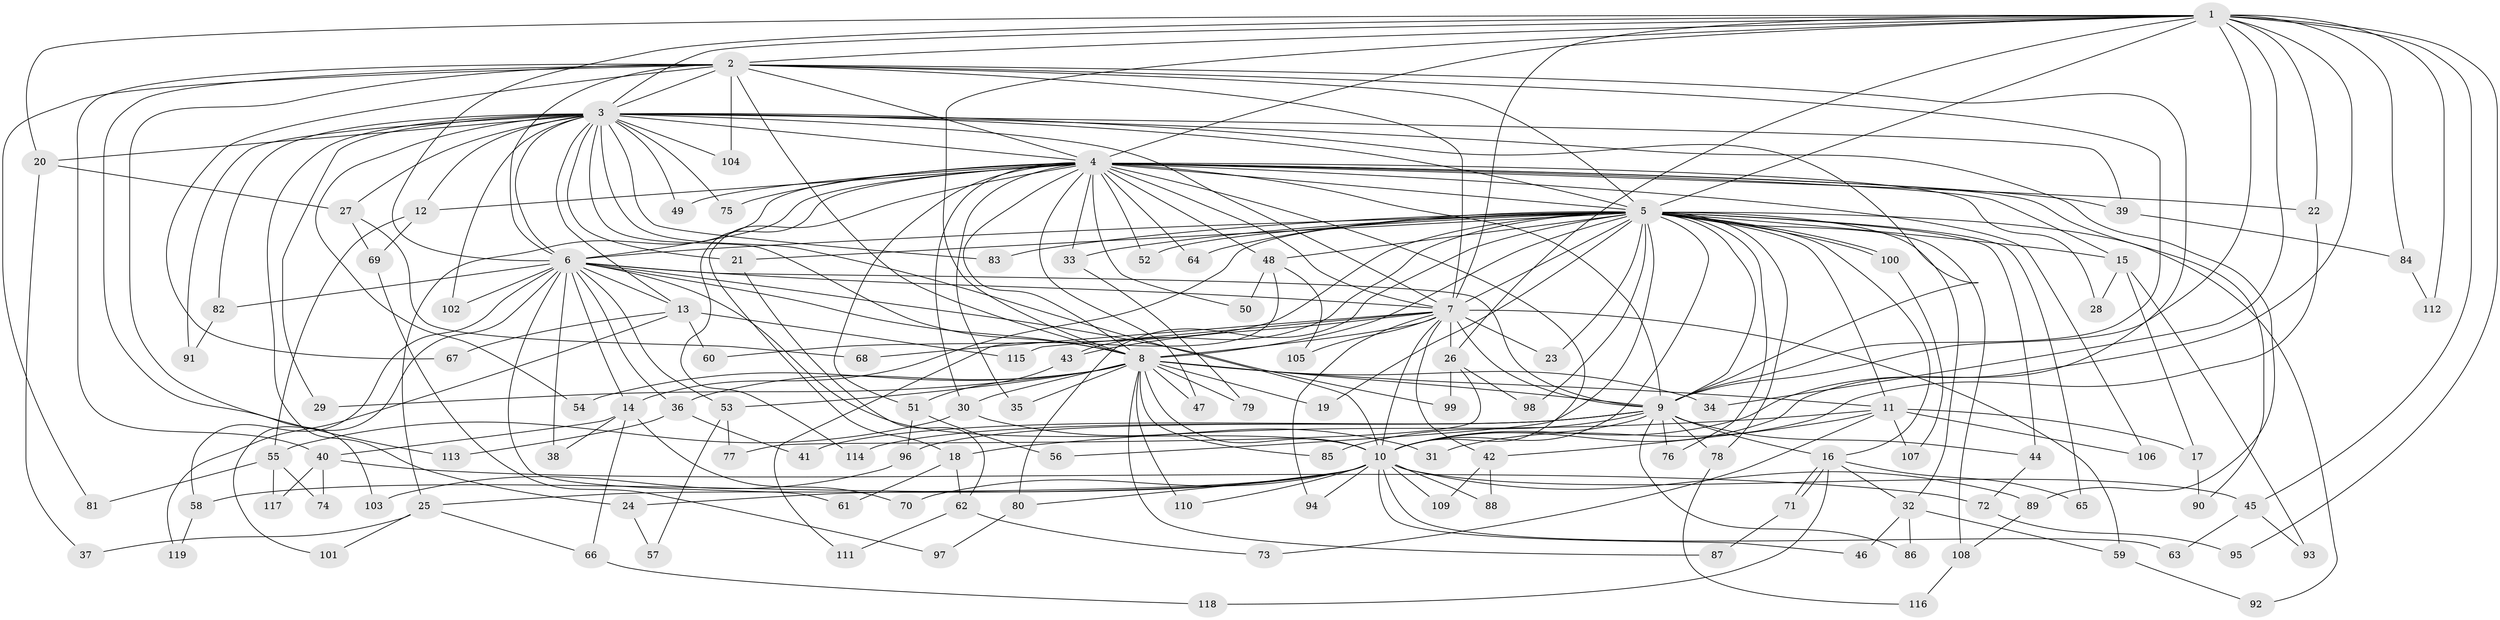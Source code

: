 // Generated by graph-tools (version 1.1) at 2025/13/03/09/25 04:13:41]
// undirected, 119 vertices, 263 edges
graph export_dot {
graph [start="1"]
  node [color=gray90,style=filled];
  1;
  2;
  3;
  4;
  5;
  6;
  7;
  8;
  9;
  10;
  11;
  12;
  13;
  14;
  15;
  16;
  17;
  18;
  19;
  20;
  21;
  22;
  23;
  24;
  25;
  26;
  27;
  28;
  29;
  30;
  31;
  32;
  33;
  34;
  35;
  36;
  37;
  38;
  39;
  40;
  41;
  42;
  43;
  44;
  45;
  46;
  47;
  48;
  49;
  50;
  51;
  52;
  53;
  54;
  55;
  56;
  57;
  58;
  59;
  60;
  61;
  62;
  63;
  64;
  65;
  66;
  67;
  68;
  69;
  70;
  71;
  72;
  73;
  74;
  75;
  76;
  77;
  78;
  79;
  80;
  81;
  82;
  83;
  84;
  85;
  86;
  87;
  88;
  89;
  90;
  91;
  92;
  93;
  94;
  95;
  96;
  97;
  98;
  99;
  100;
  101;
  102;
  103;
  104;
  105;
  106;
  107;
  108;
  109;
  110;
  111;
  112;
  113;
  114;
  115;
  116;
  117;
  118;
  119;
  1 -- 2;
  1 -- 3;
  1 -- 4;
  1 -- 5;
  1 -- 6;
  1 -- 7;
  1 -- 8;
  1 -- 9;
  1 -- 10;
  1 -- 20;
  1 -- 22;
  1 -- 26;
  1 -- 34;
  1 -- 45;
  1 -- 84;
  1 -- 95;
  1 -- 112;
  2 -- 3;
  2 -- 4;
  2 -- 5;
  2 -- 6;
  2 -- 7;
  2 -- 8;
  2 -- 9;
  2 -- 10;
  2 -- 40;
  2 -- 67;
  2 -- 81;
  2 -- 103;
  2 -- 104;
  2 -- 113;
  3 -- 4;
  3 -- 5;
  3 -- 6;
  3 -- 7;
  3 -- 8;
  3 -- 9;
  3 -- 10;
  3 -- 12;
  3 -- 13;
  3 -- 20;
  3 -- 21;
  3 -- 24;
  3 -- 27;
  3 -- 29;
  3 -- 39;
  3 -- 49;
  3 -- 54;
  3 -- 75;
  3 -- 82;
  3 -- 83;
  3 -- 89;
  3 -- 91;
  3 -- 102;
  3 -- 104;
  4 -- 5;
  4 -- 6;
  4 -- 7;
  4 -- 8;
  4 -- 9;
  4 -- 10;
  4 -- 12;
  4 -- 15;
  4 -- 18;
  4 -- 22;
  4 -- 25;
  4 -- 28;
  4 -- 30;
  4 -- 33;
  4 -- 35;
  4 -- 39;
  4 -- 47;
  4 -- 48;
  4 -- 49;
  4 -- 50;
  4 -- 51;
  4 -- 52;
  4 -- 64;
  4 -- 75;
  4 -- 90;
  4 -- 106;
  4 -- 114;
  5 -- 6;
  5 -- 7;
  5 -- 8;
  5 -- 9;
  5 -- 10;
  5 -- 11;
  5 -- 14;
  5 -- 15;
  5 -- 16;
  5 -- 19;
  5 -- 21;
  5 -- 23;
  5 -- 32;
  5 -- 33;
  5 -- 43;
  5 -- 44;
  5 -- 48;
  5 -- 52;
  5 -- 56;
  5 -- 60;
  5 -- 64;
  5 -- 65;
  5 -- 76;
  5 -- 78;
  5 -- 80;
  5 -- 83;
  5 -- 92;
  5 -- 98;
  5 -- 100;
  5 -- 100;
  5 -- 108;
  6 -- 7;
  6 -- 8;
  6 -- 9;
  6 -- 10;
  6 -- 13;
  6 -- 14;
  6 -- 36;
  6 -- 38;
  6 -- 53;
  6 -- 58;
  6 -- 61;
  6 -- 82;
  6 -- 99;
  6 -- 101;
  6 -- 102;
  7 -- 8;
  7 -- 9;
  7 -- 10;
  7 -- 23;
  7 -- 26;
  7 -- 42;
  7 -- 43;
  7 -- 59;
  7 -- 68;
  7 -- 94;
  7 -- 105;
  7 -- 115;
  8 -- 9;
  8 -- 10;
  8 -- 11;
  8 -- 19;
  8 -- 29;
  8 -- 30;
  8 -- 34;
  8 -- 35;
  8 -- 36;
  8 -- 47;
  8 -- 53;
  8 -- 54;
  8 -- 79;
  8 -- 85;
  8 -- 87;
  8 -- 110;
  9 -- 10;
  9 -- 16;
  9 -- 41;
  9 -- 44;
  9 -- 76;
  9 -- 78;
  9 -- 85;
  9 -- 86;
  9 -- 96;
  9 -- 114;
  10 -- 24;
  10 -- 25;
  10 -- 45;
  10 -- 46;
  10 -- 58;
  10 -- 63;
  10 -- 70;
  10 -- 80;
  10 -- 88;
  10 -- 89;
  10 -- 94;
  10 -- 109;
  10 -- 110;
  11 -- 17;
  11 -- 18;
  11 -- 42;
  11 -- 73;
  11 -- 106;
  11 -- 107;
  12 -- 55;
  12 -- 69;
  13 -- 60;
  13 -- 67;
  13 -- 115;
  13 -- 119;
  14 -- 38;
  14 -- 40;
  14 -- 66;
  14 -- 70;
  15 -- 17;
  15 -- 28;
  15 -- 93;
  16 -- 32;
  16 -- 65;
  16 -- 71;
  16 -- 71;
  16 -- 118;
  17 -- 90;
  18 -- 61;
  18 -- 62;
  20 -- 27;
  20 -- 37;
  21 -- 62;
  22 -- 31;
  24 -- 57;
  25 -- 37;
  25 -- 66;
  25 -- 101;
  26 -- 77;
  26 -- 98;
  26 -- 99;
  27 -- 68;
  27 -- 69;
  30 -- 31;
  30 -- 55;
  32 -- 46;
  32 -- 59;
  32 -- 86;
  33 -- 79;
  36 -- 41;
  36 -- 113;
  39 -- 84;
  40 -- 72;
  40 -- 74;
  40 -- 117;
  42 -- 88;
  42 -- 109;
  43 -- 51;
  44 -- 72;
  45 -- 63;
  45 -- 93;
  48 -- 50;
  48 -- 105;
  48 -- 111;
  51 -- 56;
  51 -- 96;
  53 -- 57;
  53 -- 77;
  55 -- 74;
  55 -- 81;
  55 -- 117;
  58 -- 119;
  59 -- 92;
  62 -- 73;
  62 -- 111;
  66 -- 118;
  69 -- 97;
  71 -- 87;
  72 -- 95;
  78 -- 116;
  80 -- 97;
  82 -- 91;
  84 -- 112;
  89 -- 108;
  96 -- 103;
  100 -- 107;
  108 -- 116;
}
